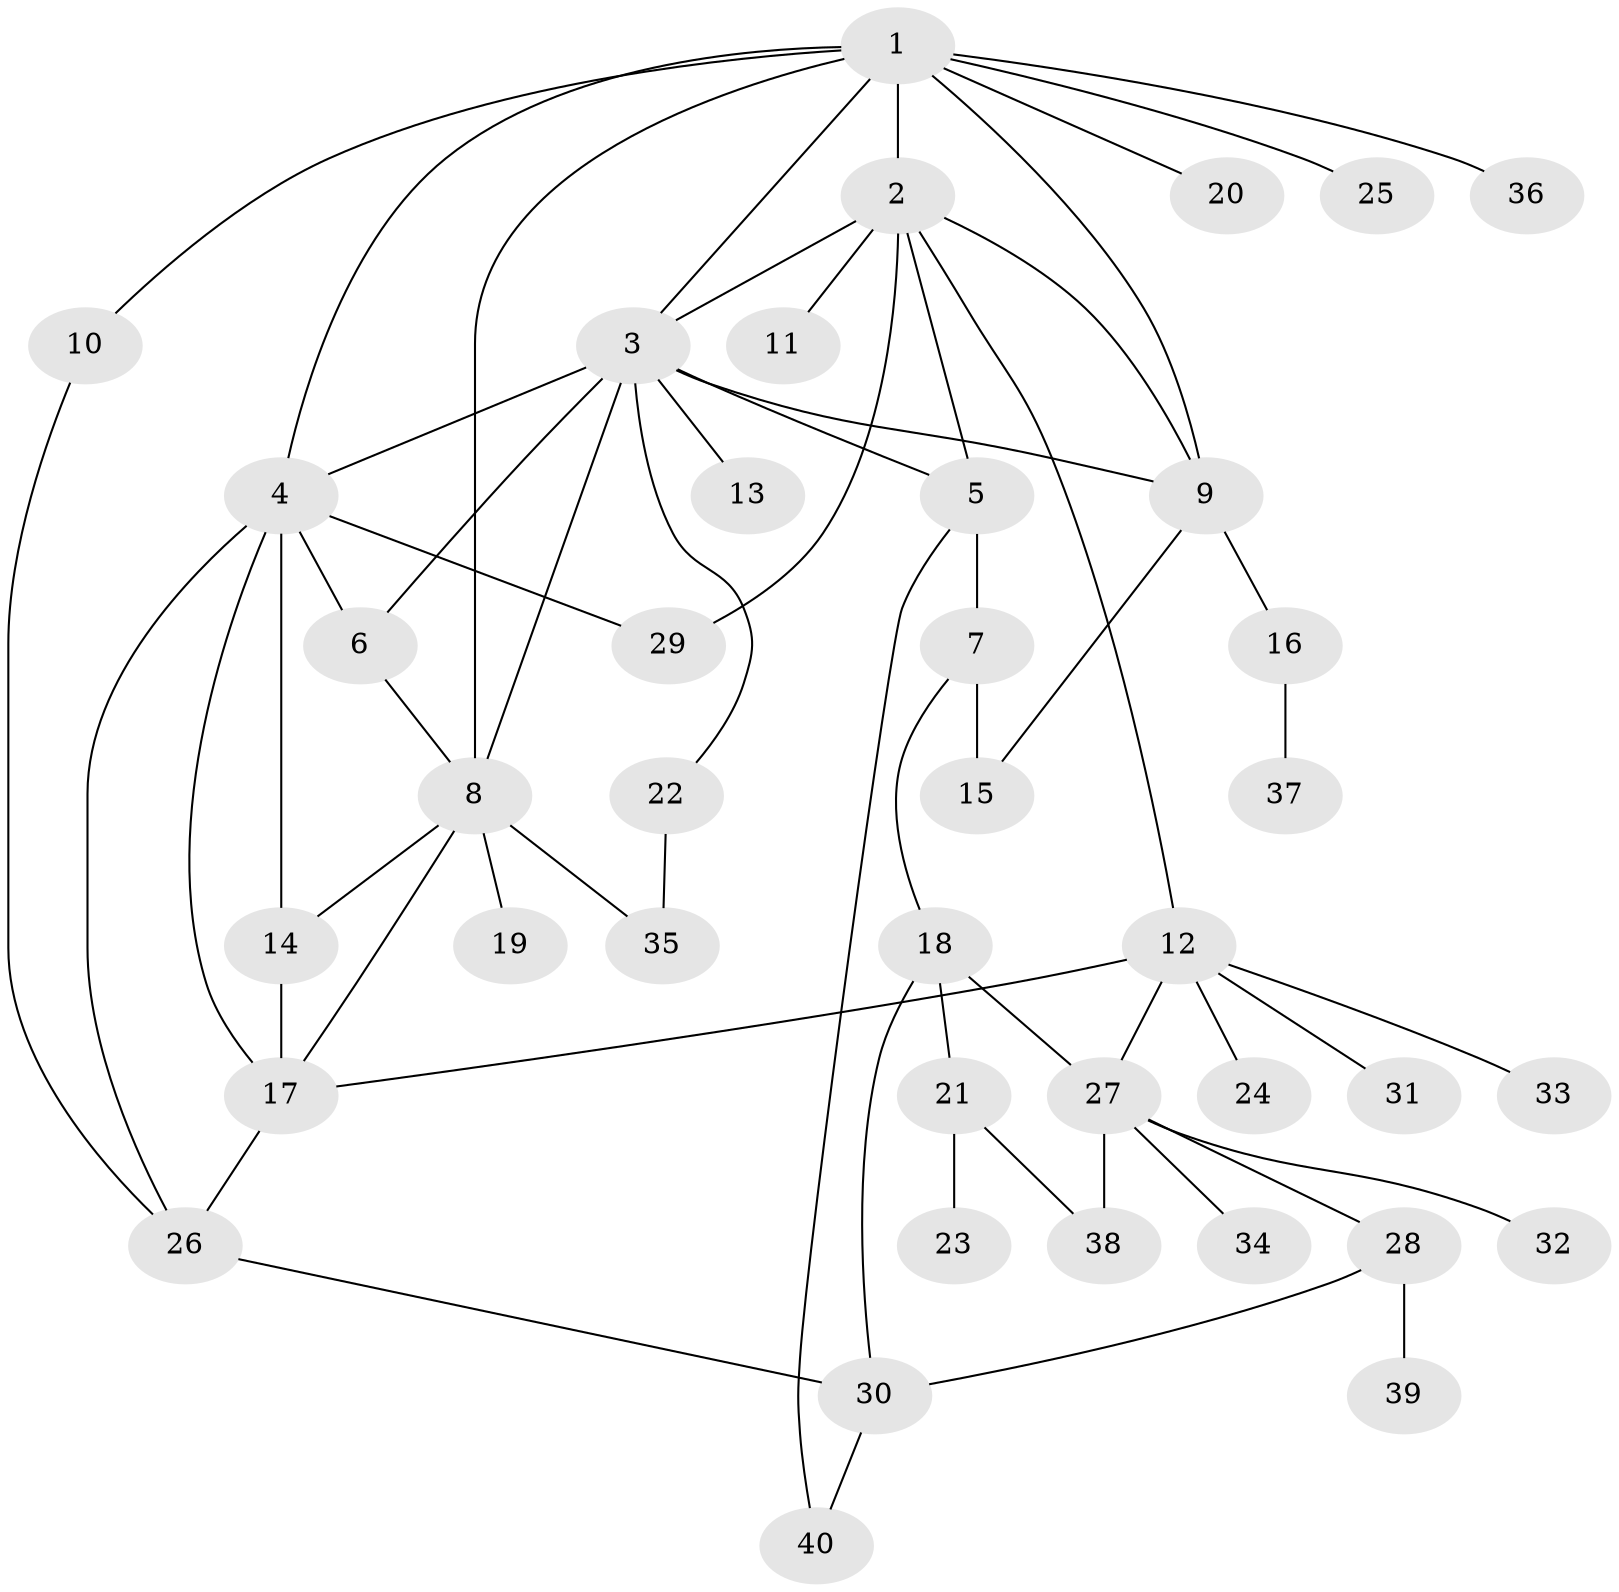 // original degree distribution, {10: 0.0125, 12: 0.0125, 15: 0.0125, 11: 0.0125, 3: 0.1375, 1: 0.4625, 4: 0.1125, 8: 0.0375, 2: 0.2}
// Generated by graph-tools (version 1.1) at 2025/35/03/09/25 02:35:22]
// undirected, 40 vertices, 61 edges
graph export_dot {
graph [start="1"]
  node [color=gray90,style=filled];
  1;
  2;
  3;
  4;
  5;
  6;
  7;
  8;
  9;
  10;
  11;
  12;
  13;
  14;
  15;
  16;
  17;
  18;
  19;
  20;
  21;
  22;
  23;
  24;
  25;
  26;
  27;
  28;
  29;
  30;
  31;
  32;
  33;
  34;
  35;
  36;
  37;
  38;
  39;
  40;
  1 -- 2 [weight=1.0];
  1 -- 3 [weight=1.0];
  1 -- 4 [weight=1.0];
  1 -- 8 [weight=1.0];
  1 -- 9 [weight=1.0];
  1 -- 10 [weight=1.0];
  1 -- 20 [weight=1.0];
  1 -- 25 [weight=1.0];
  1 -- 36 [weight=1.0];
  2 -- 3 [weight=1.0];
  2 -- 5 [weight=2.0];
  2 -- 9 [weight=1.0];
  2 -- 11 [weight=3.0];
  2 -- 12 [weight=1.0];
  2 -- 29 [weight=1.0];
  3 -- 4 [weight=1.0];
  3 -- 5 [weight=1.0];
  3 -- 6 [weight=1.0];
  3 -- 8 [weight=1.0];
  3 -- 9 [weight=4.0];
  3 -- 13 [weight=1.0];
  3 -- 22 [weight=1.0];
  4 -- 6 [weight=4.0];
  4 -- 14 [weight=1.0];
  4 -- 17 [weight=1.0];
  4 -- 26 [weight=1.0];
  4 -- 29 [weight=1.0];
  5 -- 7 [weight=1.0];
  5 -- 40 [weight=1.0];
  6 -- 8 [weight=1.0];
  7 -- 15 [weight=1.0];
  7 -- 18 [weight=1.0];
  8 -- 14 [weight=1.0];
  8 -- 17 [weight=1.0];
  8 -- 19 [weight=1.0];
  8 -- 35 [weight=1.0];
  9 -- 15 [weight=1.0];
  9 -- 16 [weight=1.0];
  10 -- 26 [weight=1.0];
  12 -- 17 [weight=1.0];
  12 -- 24 [weight=1.0];
  12 -- 27 [weight=1.0];
  12 -- 31 [weight=1.0];
  12 -- 33 [weight=1.0];
  14 -- 17 [weight=1.0];
  16 -- 37 [weight=1.0];
  17 -- 26 [weight=1.0];
  18 -- 21 [weight=1.0];
  18 -- 27 [weight=1.0];
  18 -- 30 [weight=1.0];
  21 -- 23 [weight=1.0];
  21 -- 38 [weight=1.0];
  22 -- 35 [weight=1.0];
  26 -- 30 [weight=1.0];
  27 -- 28 [weight=1.0];
  27 -- 32 [weight=1.0];
  27 -- 34 [weight=1.0];
  27 -- 38 [weight=1.0];
  28 -- 30 [weight=1.0];
  28 -- 39 [weight=1.0];
  30 -- 40 [weight=1.0];
}
